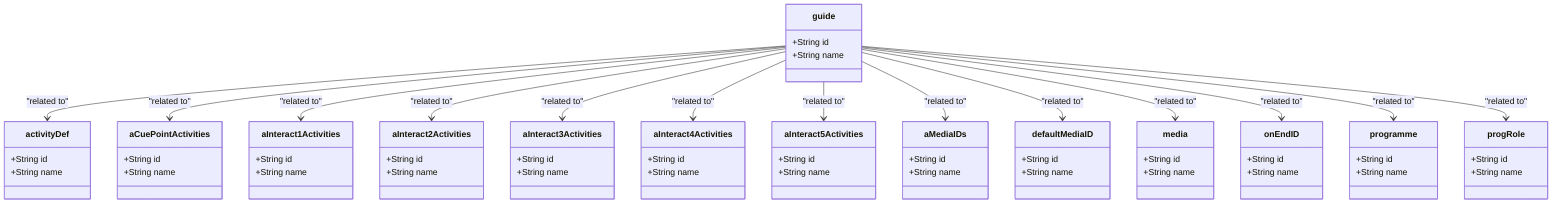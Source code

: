classDiagram
    class guide {
        +String id
        +String name
    }
    class activityDef {
        +String id
        +String name
    }
    class aCuePointActivities {
        +String id
        +String name
    }
    class aInteract1Activities {
        +String id
        +String name
    }
    class aInteract2Activities {
        +String id
        +String name
    }
    class aInteract3Activities {
        +String id
        +String name
    }
    class aInteract4Activities {
        +String id
        +String name
    }
    class aInteract5Activities {
        +String id
        +String name
    }
    class aMediaIDs {
        +String id
        +String name
    }
    class defaultMediaID {
        +String id
        +String name
    }
    class media {
        +String id
        +String name
    }
    class onEndID {
        +String id
        +String name
    }
    class programme {
        +String id
        +String name
    }
    class progRole {
        +String id
        +String name
    }

    %% Relationships
    guide --> activityDef : "related to"
    guide --> aCuePointActivities : "related to"
    guide --> aInteract1Activities : "related to"
    guide --> aInteract2Activities : "related to"
    guide --> aInteract3Activities : "related to"
    guide --> aInteract4Activities : "related to"
    guide --> aInteract5Activities : "related to"
    guide --> aMediaIDs : "related to"
    guide --> defaultMediaID : "related to"
    guide --> media : "related to"
    guide --> onEndID : "related to"
    guide --> programme : "related to"
    guide --> progRole : "related to"